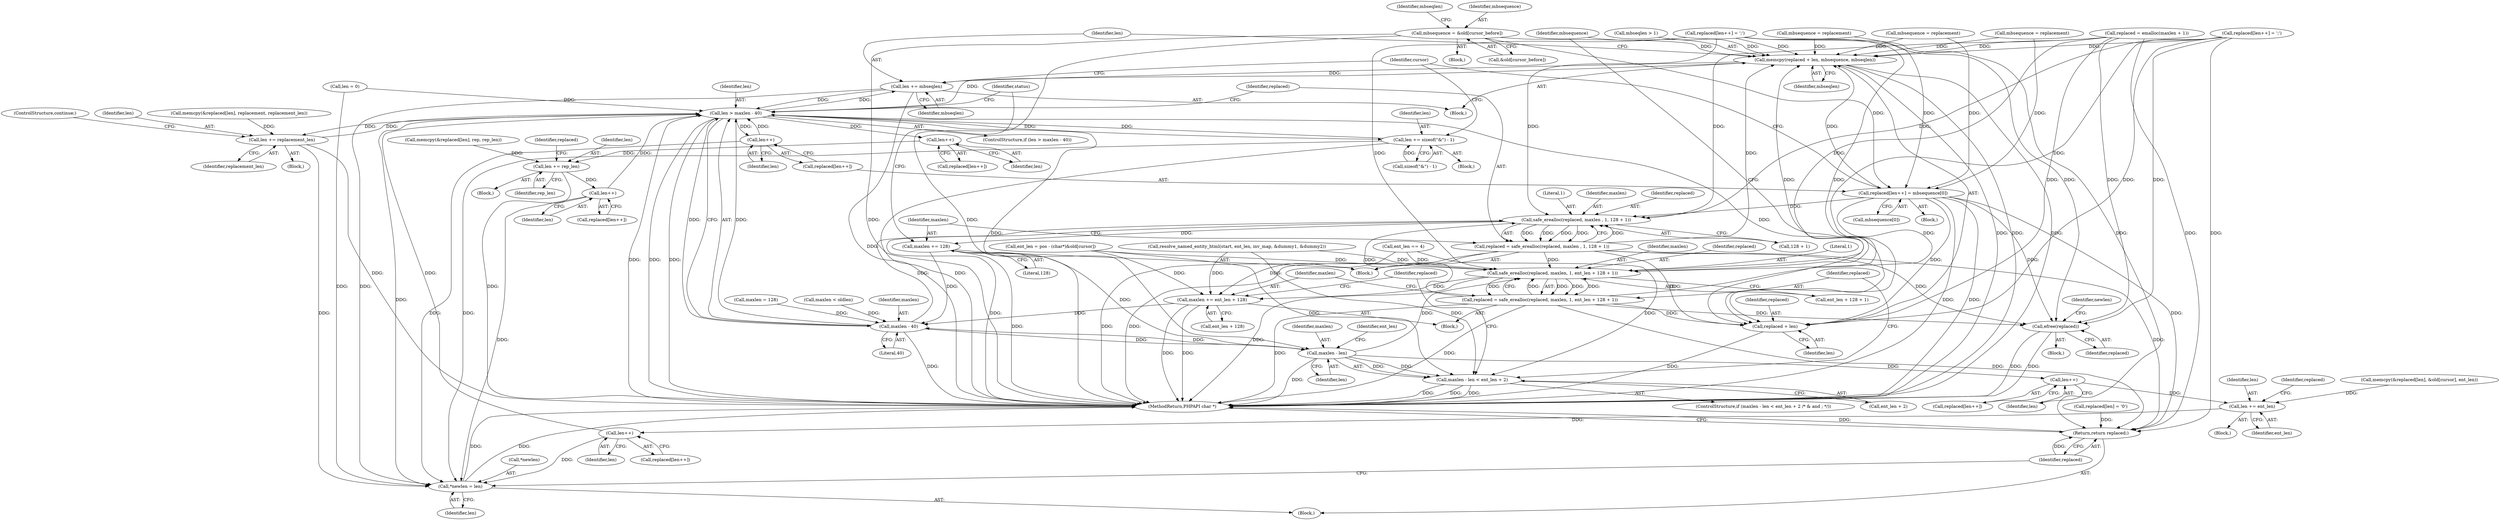 digraph "0_php-src_0da8b8b801f9276359262f1ef8274c7812d3dfda?w=1_5@array" {
"1000369" [label="(Call,mbsequence = &old[cursor_before])"];
"1000553" [label="(Call,memcpy(replaced + len, mbsequence, mbseqlen))"];
"1000559" [label="(Call,len += mbseqlen)"];
"1000311" [label="(Call,len > maxlen - 40)"];
"1000353" [label="(Call,len += replacement_len)"];
"1000785" [label="(Call,*newlen = len)"];
"1000463" [label="(Call,len++)"];
"1000473" [label="(Call,len += rep_len)"];
"1000479" [label="(Call,len++)"];
"1000554" [label="(Call,replaced + len)"];
"1000567" [label="(Call,len++)"];
"1000588" [label="(Call,len += sizeof(\"&amp;\") - 1)"];
"1000727" [label="(Call,maxlen - len)"];
"1000313" [label="(Call,maxlen - 40)"];
"1000319" [label="(Call,safe_erealloc(replaced, maxlen , 1, 128 + 1))"];
"1000317" [label="(Call,replaced = safe_erealloc(replaced, maxlen , 1, 128 + 1))"];
"1000359" [label="(Call,efree(replaced))"];
"1000736" [label="(Call,safe_erealloc(replaced, maxlen, 1, ent_len + 128 + 1))"];
"1000734" [label="(Call,replaced = safe_erealloc(replaced, maxlen, 1, ent_len + 128 + 1))"];
"1000789" [label="(Return,return replaced;)"];
"1000745" [label="(Call,maxlen += ent_len + 128)"];
"1000326" [label="(Call,maxlen += 128)"];
"1000726" [label="(Call,maxlen - len < ent_len + 2)"];
"1000753" [label="(Call,len++)"];
"1000766" [label="(Call,len += ent_len)"];
"1000772" [label="(Call,len++)"];
"1000564" [label="(Call,replaced[len++] = mbsequence[0])"];
"1000140" [label="(Block,)"];
"1000789" [label="(Return,return replaced;)"];
"1000478" [label="(Identifier,replaced)"];
"1000790" [label="(Identifier,replaced)"];
"1000740" [label="(Call,ent_len + 128 + 1)"];
"1000745" [label="(Call,maxlen += ent_len + 128)"];
"1000642" [label="(Call,ent_len = pos - (char*)&old[cursor])"];
"1000768" [label="(Identifier,ent_len)"];
"1000736" [label="(Call,safe_erealloc(replaced, maxlen, 1, ent_len + 128 + 1))"];
"1000541" [label="(Call,mbsequence = replacement)"];
"1000767" [label="(Identifier,len)"];
"1000376" [label="(Identifier,mbseqlen)"];
"1000474" [label="(Identifier,len)"];
"1000326" [label="(Call,maxlen += 128)"];
"1000766" [label="(Call,len += ent_len)"];
"1000590" [label="(Call,sizeof(\"&amp;\") - 1)"];
"1000477" [label="(Call,replaced[len++])"];
"1000523" [label="(Call,mbsequence = replacement)"];
"1000313" [label="(Call,maxlen - 40)"];
"1000316" [label="(Block,)"];
"1000266" [label="(Call,replaced = emalloc(maxlen + 1))"];
"1000727" [label="(Call,maxlen - len)"];
"1000356" [label="(ControlStructure,continue;)"];
"1000726" [label="(Call,maxlen - len < ent_len + 2)"];
"1000735" [label="(Identifier,replaced)"];
"1000746" [label="(Identifier,maxlen)"];
"1000370" [label="(Identifier,mbsequence)"];
"1000319" [label="(Call,safe_erealloc(replaced, maxlen , 1, 128 + 1))"];
"1000791" [label="(MethodReturn,PHPAPI char *)"];
"1000773" [label="(Identifier,len)"];
"1000363" [label="(Identifier,newlen)"];
"1000463" [label="(Call,len++)"];
"1000368" [label="(Block,)"];
"1000561" [label="(Identifier,mbseqlen)"];
"1000569" [label="(Call,mbsequence[0])"];
"1000730" [label="(Call,ent_len + 2)"];
"1000553" [label="(Call,memcpy(replaced + len, mbsequence, mbseqlen))"];
"1000371" [label="(Call,&old[cursor_before])"];
"1000771" [label="(Identifier,replaced)"];
"1000560" [label="(Identifier,len)"];
"1000322" [label="(Literal,1)"];
"1000323" [label="(Call,128 + 1)"];
"1000734" [label="(Call,replaced = safe_erealloc(replaced, maxlen, 1, ent_len + 128 + 1))"];
"1000480" [label="(Identifier,len)"];
"1000355" [label="(Identifier,replacement_len)"];
"1000331" [label="(Identifier,status)"];
"1000358" [label="(Block,)"];
"1000752" [label="(Identifier,replaced)"];
"1000280" [label="(Identifier,cursor)"];
"1000559" [label="(Call,len += mbseqlen)"];
"1000588" [label="(Call,len += sizeof(\"&amp;\") - 1)"];
"1000476" [label="(Call,replaced[len++] = ';')"];
"1000310" [label="(ControlStructure,if (len > maxlen - 40))"];
"1000680" [label="(Call,resolve_named_entity_html(start, ent_len, inv_map, &dummy1, &dummy2))"];
"1000564" [label="(Call,replaced[len++] = mbsequence[0])"];
"1000770" [label="(Call,replaced[len++])"];
"1000360" [label="(Identifier,replaced)"];
"1000464" [label="(Identifier,len)"];
"1000557" [label="(Identifier,mbsequence)"];
"1000576" [label="(Block,)"];
"1000552" [label="(Block,)"];
"1000317" [label="(Call,replaced = safe_erealloc(replaced, maxlen , 1, 128 + 1))"];
"1000479" [label="(Call,len++)"];
"1000772" [label="(Call,len++)"];
"1000747" [label="(Call,ent_len + 128)"];
"1000353" [label="(Call,len += replacement_len)"];
"1000459" [label="(Block,)"];
"1000466" [label="(Call,memcpy(&replaced[len], rep, rep_len))"];
"1000321" [label="(Identifier,maxlen)"];
"1000733" [label="(Block,)"];
"1000473" [label="(Call,len += rep_len)"];
"1000475" [label="(Identifier,rep_len)"];
"1000788" [label="(Identifier,len)"];
"1000753" [label="(Call,len++)"];
"1000565" [label="(Call,replaced[len++])"];
"1000785" [label="(Call,*newlen = len)"];
"1000567" [label="(Call,len++)"];
"1000328" [label="(Literal,128)"];
"1000728" [label="(Identifier,maxlen)"];
"1000739" [label="(Literal,1)"];
"1000461" [label="(Call,replaced[len++])"];
"1000731" [label="(Identifier,ent_len)"];
"1000568" [label="(Identifier,len)"];
"1000359" [label="(Call,efree(replaced))"];
"1000556" [label="(Identifier,len)"];
"1000345" [label="(Block,)"];
"1000751" [label="(Call,replaced[len++])"];
"1000786" [label="(Call,*newlen)"];
"1000697" [label="(Call,ent_len == 4)"];
"1000756" [label="(Call,memcpy(&replaced[len], &old[cursor], ent_len))"];
"1000246" [label="(Call,maxlen = 128)"];
"1000558" [label="(Identifier,mbseqlen)"];
"1000354" [label="(Identifier,len)"];
"1000499" [label="(Call,mbsequence = replacement)"];
"1000563" [label="(Block,)"];
"1000549" [label="(Call,mbseqlen > 1)"];
"1000311" [label="(Call,len > maxlen - 40)"];
"1000312" [label="(Identifier,len)"];
"1000315" [label="(Literal,40)"];
"1000369" [label="(Call,mbsequence = &old[cursor_before])"];
"1000320" [label="(Identifier,replaced)"];
"1000555" [label="(Identifier,replaced)"];
"1000318" [label="(Identifier,replaced)"];
"1000595" [label="(Block,)"];
"1000780" [label="(Call,replaced[len] = '\0')"];
"1000346" [label="(Call,memcpy(&replaced[len], replacement, replacement_len))"];
"1000257" [label="(Call,maxlen < oldlen)"];
"1000272" [label="(Call,len = 0)"];
"1000769" [label="(Call,replaced[len++] = ';')"];
"1000738" [label="(Identifier,maxlen)"];
"1000737" [label="(Identifier,replaced)"];
"1000554" [label="(Call,replaced + len)"];
"1000754" [label="(Identifier,len)"];
"1000589" [label="(Identifier,len)"];
"1000729" [label="(Identifier,len)"];
"1000314" [label="(Identifier,maxlen)"];
"1000725" [label="(ControlStructure,if (maxlen - len < ent_len + 2 /* & and ; */))"];
"1000327" [label="(Identifier,maxlen)"];
"1000369" -> "1000368"  [label="AST: "];
"1000369" -> "1000371"  [label="CFG: "];
"1000370" -> "1000369"  [label="AST: "];
"1000371" -> "1000369"  [label="AST: "];
"1000376" -> "1000369"  [label="CFG: "];
"1000369" -> "1000791"  [label="DDG: "];
"1000369" -> "1000791"  [label="DDG: "];
"1000369" -> "1000553"  [label="DDG: "];
"1000369" -> "1000564"  [label="DDG: "];
"1000553" -> "1000552"  [label="AST: "];
"1000553" -> "1000558"  [label="CFG: "];
"1000554" -> "1000553"  [label="AST: "];
"1000557" -> "1000553"  [label="AST: "];
"1000558" -> "1000553"  [label="AST: "];
"1000560" -> "1000553"  [label="CFG: "];
"1000553" -> "1000791"  [label="DDG: "];
"1000553" -> "1000791"  [label="DDG: "];
"1000553" -> "1000791"  [label="DDG: "];
"1000734" -> "1000553"  [label="DDG: "];
"1000317" -> "1000553"  [label="DDG: "];
"1000769" -> "1000553"  [label="DDG: "];
"1000476" -> "1000553"  [label="DDG: "];
"1000564" -> "1000553"  [label="DDG: "];
"1000266" -> "1000553"  [label="DDG: "];
"1000311" -> "1000553"  [label="DDG: "];
"1000523" -> "1000553"  [label="DDG: "];
"1000499" -> "1000553"  [label="DDG: "];
"1000541" -> "1000553"  [label="DDG: "];
"1000549" -> "1000553"  [label="DDG: "];
"1000553" -> "1000559"  [label="DDG: "];
"1000559" -> "1000552"  [label="AST: "];
"1000559" -> "1000561"  [label="CFG: "];
"1000560" -> "1000559"  [label="AST: "];
"1000561" -> "1000559"  [label="AST: "];
"1000280" -> "1000559"  [label="CFG: "];
"1000559" -> "1000791"  [label="DDG: "];
"1000559" -> "1000311"  [label="DDG: "];
"1000311" -> "1000559"  [label="DDG: "];
"1000559" -> "1000785"  [label="DDG: "];
"1000311" -> "1000310"  [label="AST: "];
"1000311" -> "1000313"  [label="CFG: "];
"1000312" -> "1000311"  [label="AST: "];
"1000313" -> "1000311"  [label="AST: "];
"1000318" -> "1000311"  [label="CFG: "];
"1000331" -> "1000311"  [label="CFG: "];
"1000311" -> "1000791"  [label="DDG: "];
"1000311" -> "1000791"  [label="DDG: "];
"1000311" -> "1000791"  [label="DDG: "];
"1000567" -> "1000311"  [label="DDG: "];
"1000479" -> "1000311"  [label="DDG: "];
"1000272" -> "1000311"  [label="DDG: "];
"1000353" -> "1000311"  [label="DDG: "];
"1000588" -> "1000311"  [label="DDG: "];
"1000772" -> "1000311"  [label="DDG: "];
"1000313" -> "1000311"  [label="DDG: "];
"1000313" -> "1000311"  [label="DDG: "];
"1000311" -> "1000353"  [label="DDG: "];
"1000311" -> "1000463"  [label="DDG: "];
"1000311" -> "1000554"  [label="DDG: "];
"1000311" -> "1000567"  [label="DDG: "];
"1000311" -> "1000588"  [label="DDG: "];
"1000311" -> "1000727"  [label="DDG: "];
"1000311" -> "1000785"  [label="DDG: "];
"1000353" -> "1000345"  [label="AST: "];
"1000353" -> "1000355"  [label="CFG: "];
"1000354" -> "1000353"  [label="AST: "];
"1000355" -> "1000353"  [label="AST: "];
"1000356" -> "1000353"  [label="CFG: "];
"1000353" -> "1000791"  [label="DDG: "];
"1000346" -> "1000353"  [label="DDG: "];
"1000353" -> "1000785"  [label="DDG: "];
"1000785" -> "1000140"  [label="AST: "];
"1000785" -> "1000788"  [label="CFG: "];
"1000786" -> "1000785"  [label="AST: "];
"1000788" -> "1000785"  [label="AST: "];
"1000790" -> "1000785"  [label="CFG: "];
"1000785" -> "1000791"  [label="DDG: "];
"1000785" -> "1000791"  [label="DDG: "];
"1000567" -> "1000785"  [label="DDG: "];
"1000479" -> "1000785"  [label="DDG: "];
"1000272" -> "1000785"  [label="DDG: "];
"1000588" -> "1000785"  [label="DDG: "];
"1000772" -> "1000785"  [label="DDG: "];
"1000463" -> "1000461"  [label="AST: "];
"1000463" -> "1000464"  [label="CFG: "];
"1000464" -> "1000463"  [label="AST: "];
"1000461" -> "1000463"  [label="CFG: "];
"1000463" -> "1000473"  [label="DDG: "];
"1000473" -> "1000459"  [label="AST: "];
"1000473" -> "1000475"  [label="CFG: "];
"1000474" -> "1000473"  [label="AST: "];
"1000475" -> "1000473"  [label="AST: "];
"1000478" -> "1000473"  [label="CFG: "];
"1000473" -> "1000791"  [label="DDG: "];
"1000466" -> "1000473"  [label="DDG: "];
"1000473" -> "1000479"  [label="DDG: "];
"1000479" -> "1000477"  [label="AST: "];
"1000479" -> "1000480"  [label="CFG: "];
"1000480" -> "1000479"  [label="AST: "];
"1000477" -> "1000479"  [label="CFG: "];
"1000554" -> "1000556"  [label="CFG: "];
"1000555" -> "1000554"  [label="AST: "];
"1000556" -> "1000554"  [label="AST: "];
"1000557" -> "1000554"  [label="CFG: "];
"1000554" -> "1000791"  [label="DDG: "];
"1000734" -> "1000554"  [label="DDG: "];
"1000317" -> "1000554"  [label="DDG: "];
"1000769" -> "1000554"  [label="DDG: "];
"1000476" -> "1000554"  [label="DDG: "];
"1000564" -> "1000554"  [label="DDG: "];
"1000266" -> "1000554"  [label="DDG: "];
"1000567" -> "1000565"  [label="AST: "];
"1000567" -> "1000568"  [label="CFG: "];
"1000568" -> "1000567"  [label="AST: "];
"1000565" -> "1000567"  [label="CFG: "];
"1000588" -> "1000576"  [label="AST: "];
"1000588" -> "1000590"  [label="CFG: "];
"1000589" -> "1000588"  [label="AST: "];
"1000590" -> "1000588"  [label="AST: "];
"1000280" -> "1000588"  [label="CFG: "];
"1000588" -> "1000791"  [label="DDG: "];
"1000590" -> "1000588"  [label="DDG: "];
"1000727" -> "1000726"  [label="AST: "];
"1000727" -> "1000729"  [label="CFG: "];
"1000728" -> "1000727"  [label="AST: "];
"1000729" -> "1000727"  [label="AST: "];
"1000731" -> "1000727"  [label="CFG: "];
"1000727" -> "1000791"  [label="DDG: "];
"1000727" -> "1000313"  [label="DDG: "];
"1000727" -> "1000726"  [label="DDG: "];
"1000727" -> "1000726"  [label="DDG: "];
"1000326" -> "1000727"  [label="DDG: "];
"1000313" -> "1000727"  [label="DDG: "];
"1000727" -> "1000736"  [label="DDG: "];
"1000727" -> "1000753"  [label="DDG: "];
"1000313" -> "1000315"  [label="CFG: "];
"1000314" -> "1000313"  [label="AST: "];
"1000315" -> "1000313"  [label="AST: "];
"1000313" -> "1000791"  [label="DDG: "];
"1000745" -> "1000313"  [label="DDG: "];
"1000326" -> "1000313"  [label="DDG: "];
"1000257" -> "1000313"  [label="DDG: "];
"1000246" -> "1000313"  [label="DDG: "];
"1000313" -> "1000319"  [label="DDG: "];
"1000319" -> "1000317"  [label="AST: "];
"1000319" -> "1000323"  [label="CFG: "];
"1000320" -> "1000319"  [label="AST: "];
"1000321" -> "1000319"  [label="AST: "];
"1000322" -> "1000319"  [label="AST: "];
"1000323" -> "1000319"  [label="AST: "];
"1000317" -> "1000319"  [label="CFG: "];
"1000319" -> "1000791"  [label="DDG: "];
"1000319" -> "1000317"  [label="DDG: "];
"1000319" -> "1000317"  [label="DDG: "];
"1000319" -> "1000317"  [label="DDG: "];
"1000319" -> "1000317"  [label="DDG: "];
"1000734" -> "1000319"  [label="DDG: "];
"1000317" -> "1000319"  [label="DDG: "];
"1000769" -> "1000319"  [label="DDG: "];
"1000476" -> "1000319"  [label="DDG: "];
"1000564" -> "1000319"  [label="DDG: "];
"1000266" -> "1000319"  [label="DDG: "];
"1000319" -> "1000326"  [label="DDG: "];
"1000317" -> "1000316"  [label="AST: "];
"1000318" -> "1000317"  [label="AST: "];
"1000327" -> "1000317"  [label="CFG: "];
"1000317" -> "1000791"  [label="DDG: "];
"1000317" -> "1000791"  [label="DDG: "];
"1000317" -> "1000359"  [label="DDG: "];
"1000317" -> "1000736"  [label="DDG: "];
"1000317" -> "1000789"  [label="DDG: "];
"1000359" -> "1000358"  [label="AST: "];
"1000359" -> "1000360"  [label="CFG: "];
"1000360" -> "1000359"  [label="AST: "];
"1000363" -> "1000359"  [label="CFG: "];
"1000359" -> "1000791"  [label="DDG: "];
"1000359" -> "1000791"  [label="DDG: "];
"1000734" -> "1000359"  [label="DDG: "];
"1000769" -> "1000359"  [label="DDG: "];
"1000476" -> "1000359"  [label="DDG: "];
"1000564" -> "1000359"  [label="DDG: "];
"1000266" -> "1000359"  [label="DDG: "];
"1000736" -> "1000734"  [label="AST: "];
"1000736" -> "1000740"  [label="CFG: "];
"1000737" -> "1000736"  [label="AST: "];
"1000738" -> "1000736"  [label="AST: "];
"1000739" -> "1000736"  [label="AST: "];
"1000740" -> "1000736"  [label="AST: "];
"1000734" -> "1000736"  [label="CFG: "];
"1000736" -> "1000791"  [label="DDG: "];
"1000736" -> "1000734"  [label="DDG: "];
"1000736" -> "1000734"  [label="DDG: "];
"1000736" -> "1000734"  [label="DDG: "];
"1000736" -> "1000734"  [label="DDG: "];
"1000734" -> "1000736"  [label="DDG: "];
"1000769" -> "1000736"  [label="DDG: "];
"1000476" -> "1000736"  [label="DDG: "];
"1000564" -> "1000736"  [label="DDG: "];
"1000266" -> "1000736"  [label="DDG: "];
"1000642" -> "1000736"  [label="DDG: "];
"1000680" -> "1000736"  [label="DDG: "];
"1000697" -> "1000736"  [label="DDG: "];
"1000736" -> "1000745"  [label="DDG: "];
"1000734" -> "1000733"  [label="AST: "];
"1000735" -> "1000734"  [label="AST: "];
"1000746" -> "1000734"  [label="CFG: "];
"1000734" -> "1000791"  [label="DDG: "];
"1000734" -> "1000791"  [label="DDG: "];
"1000734" -> "1000789"  [label="DDG: "];
"1000789" -> "1000140"  [label="AST: "];
"1000789" -> "1000790"  [label="CFG: "];
"1000790" -> "1000789"  [label="AST: "];
"1000791" -> "1000789"  [label="CFG: "];
"1000789" -> "1000791"  [label="DDG: "];
"1000790" -> "1000789"  [label="DDG: "];
"1000780" -> "1000789"  [label="DDG: "];
"1000769" -> "1000789"  [label="DDG: "];
"1000476" -> "1000789"  [label="DDG: "];
"1000564" -> "1000789"  [label="DDG: "];
"1000266" -> "1000789"  [label="DDG: "];
"1000745" -> "1000733"  [label="AST: "];
"1000745" -> "1000747"  [label="CFG: "];
"1000746" -> "1000745"  [label="AST: "];
"1000747" -> "1000745"  [label="AST: "];
"1000752" -> "1000745"  [label="CFG: "];
"1000745" -> "1000791"  [label="DDG: "];
"1000745" -> "1000791"  [label="DDG: "];
"1000642" -> "1000745"  [label="DDG: "];
"1000680" -> "1000745"  [label="DDG: "];
"1000697" -> "1000745"  [label="DDG: "];
"1000326" -> "1000316"  [label="AST: "];
"1000326" -> "1000328"  [label="CFG: "];
"1000327" -> "1000326"  [label="AST: "];
"1000328" -> "1000326"  [label="AST: "];
"1000331" -> "1000326"  [label="CFG: "];
"1000326" -> "1000791"  [label="DDG: "];
"1000726" -> "1000725"  [label="AST: "];
"1000726" -> "1000730"  [label="CFG: "];
"1000730" -> "1000726"  [label="AST: "];
"1000735" -> "1000726"  [label="CFG: "];
"1000752" -> "1000726"  [label="CFG: "];
"1000726" -> "1000791"  [label="DDG: "];
"1000726" -> "1000791"  [label="DDG: "];
"1000726" -> "1000791"  [label="DDG: "];
"1000642" -> "1000726"  [label="DDG: "];
"1000680" -> "1000726"  [label="DDG: "];
"1000697" -> "1000726"  [label="DDG: "];
"1000753" -> "1000751"  [label="AST: "];
"1000753" -> "1000754"  [label="CFG: "];
"1000754" -> "1000753"  [label="AST: "];
"1000751" -> "1000753"  [label="CFG: "];
"1000753" -> "1000766"  [label="DDG: "];
"1000766" -> "1000595"  [label="AST: "];
"1000766" -> "1000768"  [label="CFG: "];
"1000767" -> "1000766"  [label="AST: "];
"1000768" -> "1000766"  [label="AST: "];
"1000771" -> "1000766"  [label="CFG: "];
"1000756" -> "1000766"  [label="DDG: "];
"1000766" -> "1000772"  [label="DDG: "];
"1000772" -> "1000770"  [label="AST: "];
"1000772" -> "1000773"  [label="CFG: "];
"1000773" -> "1000772"  [label="AST: "];
"1000770" -> "1000772"  [label="CFG: "];
"1000564" -> "1000563"  [label="AST: "];
"1000564" -> "1000569"  [label="CFG: "];
"1000565" -> "1000564"  [label="AST: "];
"1000569" -> "1000564"  [label="AST: "];
"1000280" -> "1000564"  [label="CFG: "];
"1000564" -> "1000791"  [label="DDG: "];
"1000564" -> "1000791"  [label="DDG: "];
"1000523" -> "1000564"  [label="DDG: "];
"1000499" -> "1000564"  [label="DDG: "];
"1000541" -> "1000564"  [label="DDG: "];
}

